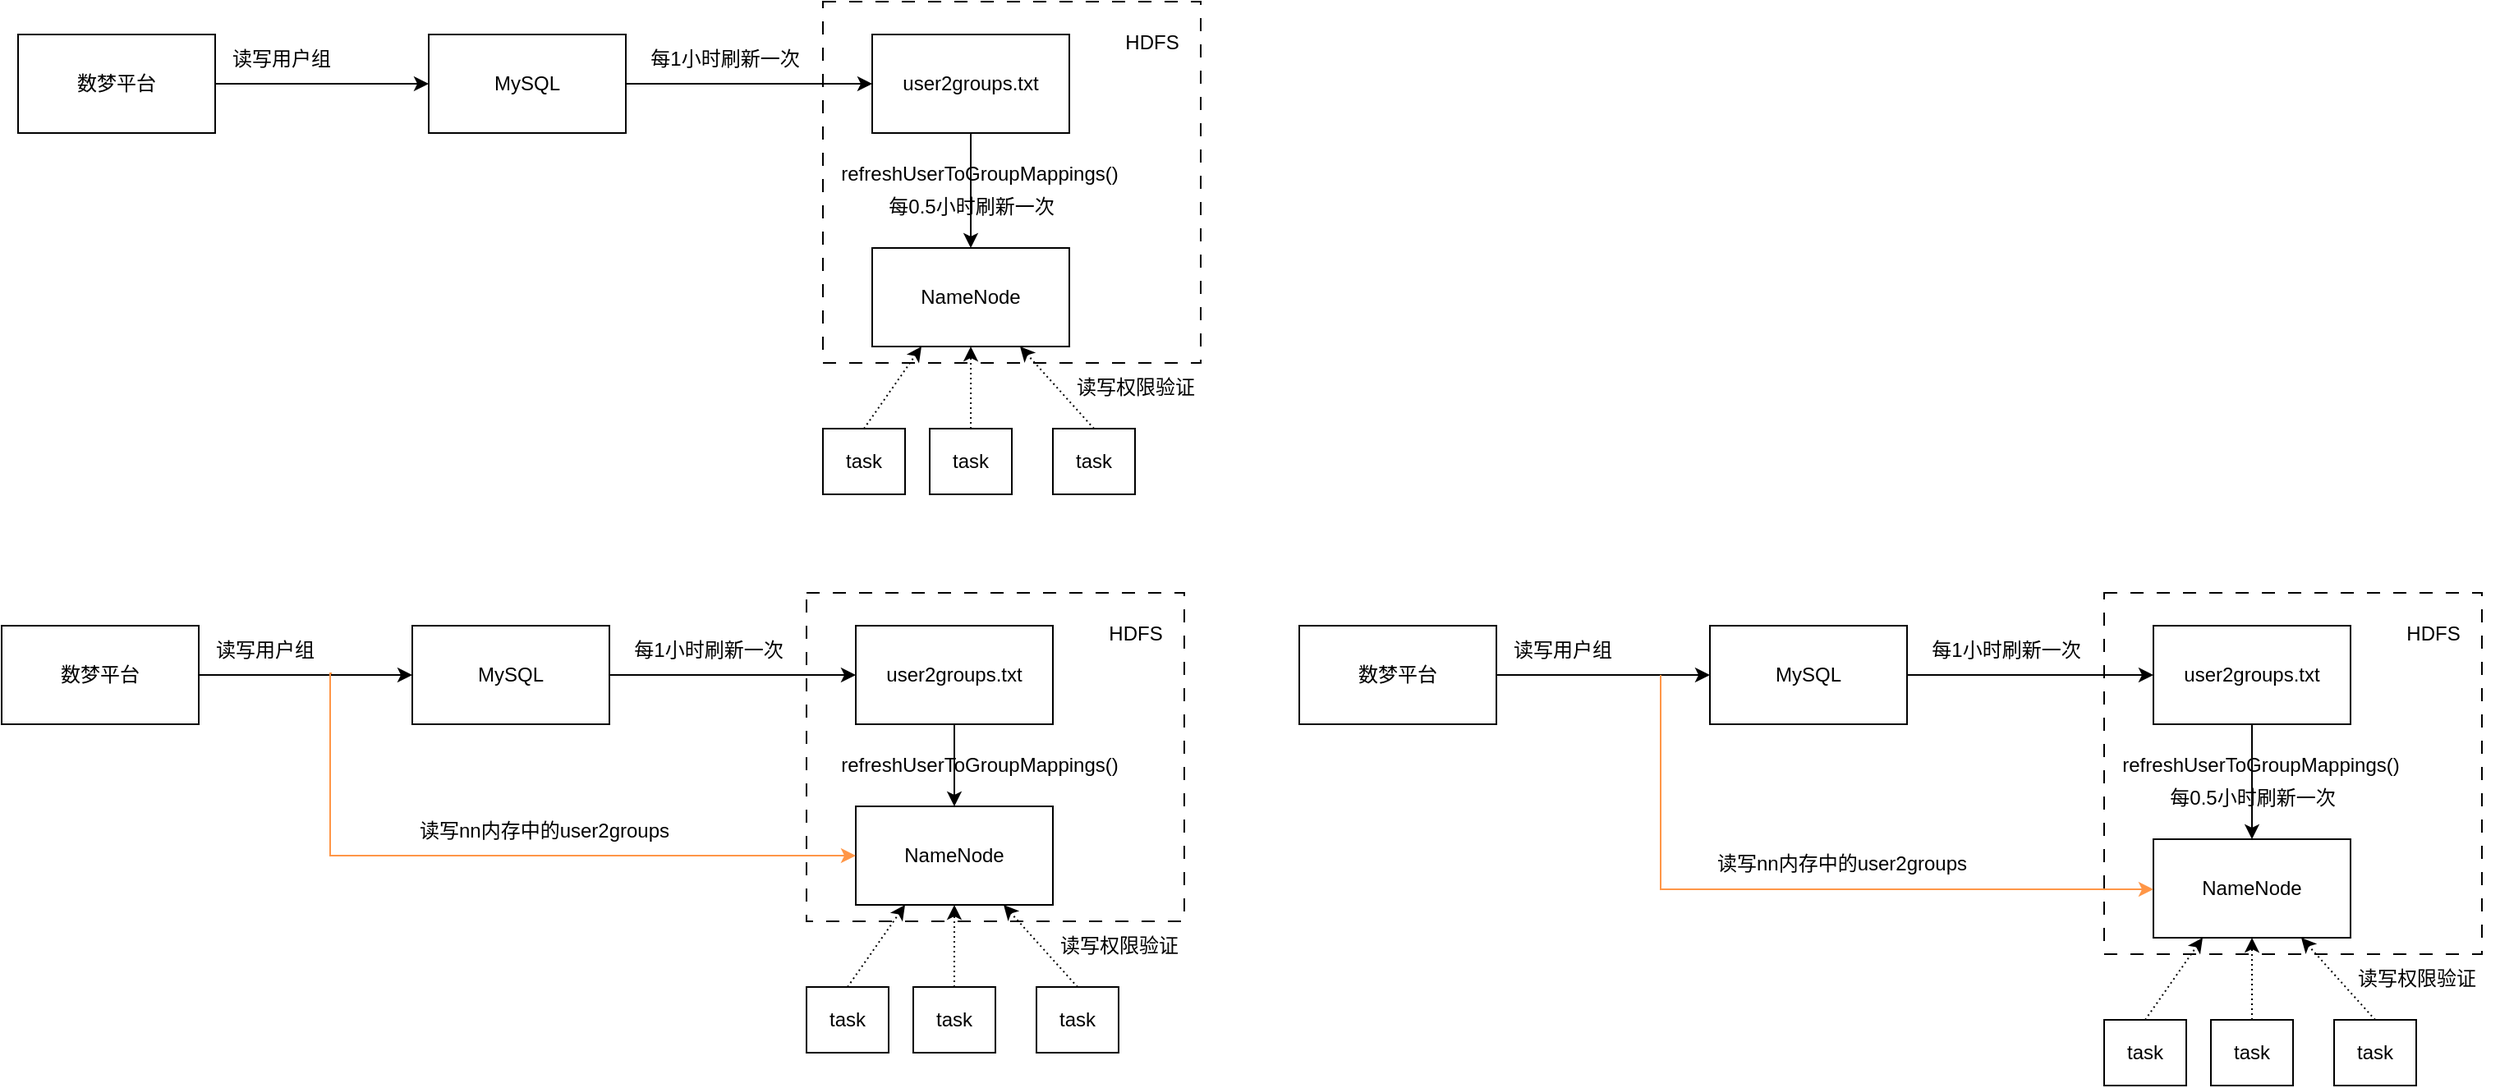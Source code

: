 <mxfile version="27.1.5">
  <diagram name="第 1 页" id="Zndd7S7p8hjrLO7gFXLt">
    <mxGraphModel dx="1418" dy="794" grid="1" gridSize="10" guides="1" tooltips="1" connect="1" arrows="1" fold="1" page="1" pageScale="1" pageWidth="827" pageHeight="1169" math="0" shadow="0">
      <root>
        <mxCell id="0" />
        <mxCell id="1" parent="0" />
        <mxCell id="mCO2VHHa_s-uEJgRqC7Z-11" value="" style="rounded=0;whiteSpace=wrap;html=1;dashed=1;dashPattern=8 8;" parent="1" vertex="1">
          <mxGeometry x="510" y="170" width="230" height="220" as="geometry" />
        </mxCell>
        <mxCell id="mCO2VHHa_s-uEJgRqC7Z-1" value="数梦平台" style="rounded=0;whiteSpace=wrap;html=1;" parent="1" vertex="1">
          <mxGeometry x="20" y="190" width="120" height="60" as="geometry" />
        </mxCell>
        <mxCell id="mCO2VHHa_s-uEJgRqC7Z-2" value="MySQL" style="rounded=0;whiteSpace=wrap;html=1;" parent="1" vertex="1">
          <mxGeometry x="270" y="190" width="120" height="60" as="geometry" />
        </mxCell>
        <mxCell id="mCO2VHHa_s-uEJgRqC7Z-3" value="user2groups.txt" style="rounded=0;whiteSpace=wrap;html=1;" parent="1" vertex="1">
          <mxGeometry x="540" y="190" width="120" height="60" as="geometry" />
        </mxCell>
        <mxCell id="mCO2VHHa_s-uEJgRqC7Z-4" value="NameNode" style="rounded=0;whiteSpace=wrap;html=1;" parent="1" vertex="1">
          <mxGeometry x="540" y="320" width="120" height="60" as="geometry" />
        </mxCell>
        <mxCell id="mCO2VHHa_s-uEJgRqC7Z-5" value="" style="endArrow=classic;html=1;rounded=0;exitX=1;exitY=0.5;exitDx=0;exitDy=0;entryX=0;entryY=0.5;entryDx=0;entryDy=0;" parent="1" source="mCO2VHHa_s-uEJgRqC7Z-1" target="mCO2VHHa_s-uEJgRqC7Z-2" edge="1">
          <mxGeometry width="50" height="50" relative="1" as="geometry">
            <mxPoint x="390" y="430" as="sourcePoint" />
            <mxPoint x="440" y="380" as="targetPoint" />
          </mxGeometry>
        </mxCell>
        <mxCell id="mCO2VHHa_s-uEJgRqC7Z-6" value="读写用户组" style="text;html=1;align=center;verticalAlign=middle;resizable=0;points=[];autosize=1;strokeColor=none;fillColor=none;" parent="1" vertex="1">
          <mxGeometry x="140" y="190" width="80" height="30" as="geometry" />
        </mxCell>
        <mxCell id="mCO2VHHa_s-uEJgRqC7Z-8" value="" style="endArrow=classic;html=1;rounded=0;exitX=1;exitY=0.5;exitDx=0;exitDy=0;" parent="1" source="mCO2VHHa_s-uEJgRqC7Z-2" target="mCO2VHHa_s-uEJgRqC7Z-3" edge="1">
          <mxGeometry width="50" height="50" relative="1" as="geometry">
            <mxPoint x="390" y="430" as="sourcePoint" />
            <mxPoint x="440" y="380" as="targetPoint" />
          </mxGeometry>
        </mxCell>
        <mxCell id="mCO2VHHa_s-uEJgRqC7Z-9" value="" style="endArrow=classic;html=1;rounded=0;exitX=0.5;exitY=1;exitDx=0;exitDy=0;" parent="1" source="mCO2VHHa_s-uEJgRqC7Z-3" target="mCO2VHHa_s-uEJgRqC7Z-4" edge="1">
          <mxGeometry width="50" height="50" relative="1" as="geometry">
            <mxPoint x="370" y="260" as="sourcePoint" />
            <mxPoint x="370" y="310" as="targetPoint" />
          </mxGeometry>
        </mxCell>
        <mxCell id="mCO2VHHa_s-uEJgRqC7Z-10" value="refreshUserToGroupMappings()" style="text;html=1;align=center;verticalAlign=middle;resizable=0;points=[];autosize=1;strokeColor=none;fillColor=none;" parent="1" vertex="1">
          <mxGeometry x="510" y="260" width="190" height="30" as="geometry" />
        </mxCell>
        <mxCell id="mCO2VHHa_s-uEJgRqC7Z-12" value="每1小时刷新一次" style="text;html=1;align=center;verticalAlign=middle;resizable=0;points=[];autosize=1;strokeColor=none;fillColor=none;" parent="1" vertex="1">
          <mxGeometry x="395" y="190" width="110" height="30" as="geometry" />
        </mxCell>
        <mxCell id="mCO2VHHa_s-uEJgRqC7Z-13" value="HDFS" style="text;html=1;align=center;verticalAlign=middle;resizable=0;points=[];autosize=1;strokeColor=none;fillColor=none;" parent="1" vertex="1">
          <mxGeometry x="680" y="180" width="60" height="30" as="geometry" />
        </mxCell>
        <mxCell id="mCO2VHHa_s-uEJgRqC7Z-22" value="读写权限验证" style="text;html=1;align=center;verticalAlign=middle;resizable=0;points=[];autosize=1;strokeColor=none;fillColor=none;" parent="1" vertex="1">
          <mxGeometry x="650" y="390" width="100" height="30" as="geometry" />
        </mxCell>
        <mxCell id="YEk1Js44NIQg5EEyhDJa-17" value="task" style="rounded=0;whiteSpace=wrap;html=1;" parent="1" vertex="1">
          <mxGeometry x="575" y="430" width="50" height="40" as="geometry" />
        </mxCell>
        <mxCell id="YEk1Js44NIQg5EEyhDJa-18" value="task" style="rounded=0;whiteSpace=wrap;html=1;" parent="1" vertex="1">
          <mxGeometry x="510" y="430" width="50" height="40" as="geometry" />
        </mxCell>
        <mxCell id="YEk1Js44NIQg5EEyhDJa-19" value="" style="endArrow=classic;html=1;rounded=0;entryX=0.25;entryY=1;entryDx=0;entryDy=0;exitX=0.5;exitY=0;exitDx=0;exitDy=0;dashed=1;dashPattern=1 2;" parent="1" source="YEk1Js44NIQg5EEyhDJa-18" edge="1">
          <mxGeometry width="50" height="50" relative="1" as="geometry">
            <mxPoint x="150" y="474.5" as="sourcePoint" />
            <mxPoint x="570" y="380" as="targetPoint" />
          </mxGeometry>
        </mxCell>
        <mxCell id="YEk1Js44NIQg5EEyhDJa-20" value="task" style="rounded=0;whiteSpace=wrap;html=1;" parent="1" vertex="1">
          <mxGeometry x="650" y="430" width="50" height="40" as="geometry" />
        </mxCell>
        <mxCell id="YEk1Js44NIQg5EEyhDJa-22" value="" style="endArrow=classic;html=1;rounded=0;entryX=0.75;entryY=1;entryDx=0;entryDy=0;exitX=0.5;exitY=0;exitDx=0;exitDy=0;dashed=1;dashPattern=1 2;" parent="1" source="YEk1Js44NIQg5EEyhDJa-20" edge="1">
          <mxGeometry width="50" height="50" relative="1" as="geometry">
            <mxPoint x="560" y="460" as="sourcePoint" />
            <mxPoint x="630" y="380" as="targetPoint" />
          </mxGeometry>
        </mxCell>
        <mxCell id="YEk1Js44NIQg5EEyhDJa-23" value="" style="endArrow=classic;html=1;rounded=0;entryX=0.5;entryY=1;entryDx=0;entryDy=0;exitX=0.5;exitY=0;exitDx=0;exitDy=0;dashed=1;dashPattern=1 2;" parent="1" source="YEk1Js44NIQg5EEyhDJa-17" edge="1">
          <mxGeometry width="50" height="50" relative="1" as="geometry">
            <mxPoint x="705" y="460" as="sourcePoint" />
            <mxPoint x="600" y="380" as="targetPoint" />
          </mxGeometry>
        </mxCell>
        <mxCell id="YEk1Js44NIQg5EEyhDJa-24" value="" style="rounded=0;whiteSpace=wrap;html=1;dashed=1;dashPattern=8 8;" parent="1" vertex="1">
          <mxGeometry x="500" y="530" width="230" height="200" as="geometry" />
        </mxCell>
        <mxCell id="YEk1Js44NIQg5EEyhDJa-25" value="数梦平台" style="rounded=0;whiteSpace=wrap;html=1;" parent="1" vertex="1">
          <mxGeometry x="10" y="550" width="120" height="60" as="geometry" />
        </mxCell>
        <mxCell id="YEk1Js44NIQg5EEyhDJa-26" value="MySQL" style="rounded=0;whiteSpace=wrap;html=1;" parent="1" vertex="1">
          <mxGeometry x="260" y="550" width="120" height="60" as="geometry" />
        </mxCell>
        <mxCell id="YEk1Js44NIQg5EEyhDJa-27" value="user2groups.txt" style="rounded=0;whiteSpace=wrap;html=1;" parent="1" vertex="1">
          <mxGeometry x="530" y="550" width="120" height="60" as="geometry" />
        </mxCell>
        <mxCell id="YEk1Js44NIQg5EEyhDJa-28" value="NameNode" style="rounded=0;whiteSpace=wrap;html=1;" parent="1" vertex="1">
          <mxGeometry x="530" y="660" width="120" height="60" as="geometry" />
        </mxCell>
        <mxCell id="YEk1Js44NIQg5EEyhDJa-29" value="" style="endArrow=classic;html=1;rounded=0;exitX=1;exitY=0.5;exitDx=0;exitDy=0;entryX=0;entryY=0.5;entryDx=0;entryDy=0;" parent="1" source="YEk1Js44NIQg5EEyhDJa-25" target="YEk1Js44NIQg5EEyhDJa-26" edge="1">
          <mxGeometry width="50" height="50" relative="1" as="geometry">
            <mxPoint x="380" y="790" as="sourcePoint" />
            <mxPoint x="430" y="740" as="targetPoint" />
          </mxGeometry>
        </mxCell>
        <mxCell id="YEk1Js44NIQg5EEyhDJa-30" value="读写用户组" style="text;html=1;align=center;verticalAlign=middle;resizable=0;points=[];autosize=1;strokeColor=none;fillColor=none;" parent="1" vertex="1">
          <mxGeometry x="130" y="550" width="80" height="30" as="geometry" />
        </mxCell>
        <mxCell id="YEk1Js44NIQg5EEyhDJa-31" value="" style="endArrow=classic;html=1;rounded=0;exitX=1;exitY=0.5;exitDx=0;exitDy=0;" parent="1" source="YEk1Js44NIQg5EEyhDJa-26" target="YEk1Js44NIQg5EEyhDJa-27" edge="1">
          <mxGeometry width="50" height="50" relative="1" as="geometry">
            <mxPoint x="380" y="790" as="sourcePoint" />
            <mxPoint x="430" y="740" as="targetPoint" />
          </mxGeometry>
        </mxCell>
        <mxCell id="YEk1Js44NIQg5EEyhDJa-32" value="" style="endArrow=classic;html=1;rounded=0;exitX=0.5;exitY=1;exitDx=0;exitDy=0;" parent="1" source="YEk1Js44NIQg5EEyhDJa-27" target="YEk1Js44NIQg5EEyhDJa-28" edge="1">
          <mxGeometry width="50" height="50" relative="1" as="geometry">
            <mxPoint x="360" y="620" as="sourcePoint" />
            <mxPoint x="360" y="670" as="targetPoint" />
          </mxGeometry>
        </mxCell>
        <mxCell id="YEk1Js44NIQg5EEyhDJa-33" value="refreshUserToGroupMappings()" style="text;html=1;align=center;verticalAlign=middle;resizable=0;points=[];autosize=1;strokeColor=none;fillColor=none;" parent="1" vertex="1">
          <mxGeometry x="510" y="620" width="190" height="30" as="geometry" />
        </mxCell>
        <mxCell id="YEk1Js44NIQg5EEyhDJa-34" value="每1小时刷新一次" style="text;html=1;align=center;verticalAlign=middle;resizable=0;points=[];autosize=1;strokeColor=none;fillColor=none;" parent="1" vertex="1">
          <mxGeometry x="385" y="550" width="110" height="30" as="geometry" />
        </mxCell>
        <mxCell id="YEk1Js44NIQg5EEyhDJa-35" value="HDFS" style="text;html=1;align=center;verticalAlign=middle;resizable=0;points=[];autosize=1;strokeColor=none;fillColor=none;" parent="1" vertex="1">
          <mxGeometry x="670" y="540" width="60" height="30" as="geometry" />
        </mxCell>
        <mxCell id="YEk1Js44NIQg5EEyhDJa-36" value="读写权限验证" style="text;html=1;align=center;verticalAlign=middle;resizable=0;points=[];autosize=1;strokeColor=none;fillColor=none;" parent="1" vertex="1">
          <mxGeometry x="640" y="730" width="100" height="30" as="geometry" />
        </mxCell>
        <mxCell id="YEk1Js44NIQg5EEyhDJa-37" value="" style="edgeStyle=segmentEdgeStyle;endArrow=classic;html=1;curved=0;rounded=0;strokeColor=#FF9647;exitX=1.013;exitY=0.967;exitDx=0;exitDy=0;exitPerimeter=0;" parent="1" source="YEk1Js44NIQg5EEyhDJa-30" edge="1">
          <mxGeometry width="50" height="50" relative="1" as="geometry">
            <mxPoint x="210" y="590" as="sourcePoint" />
            <mxPoint x="530" y="690" as="targetPoint" />
            <Array as="points">
              <mxPoint x="210" y="579" />
              <mxPoint x="210" y="690" />
            </Array>
          </mxGeometry>
        </mxCell>
        <mxCell id="YEk1Js44NIQg5EEyhDJa-38" value="读写nn内存中的user2groups" style="text;html=1;align=center;verticalAlign=middle;resizable=0;points=[];autosize=1;strokeColor=none;fillColor=none;" parent="1" vertex="1">
          <mxGeometry x="250" y="660" width="180" height="30" as="geometry" />
        </mxCell>
        <mxCell id="YEk1Js44NIQg5EEyhDJa-39" value="task" style="rounded=0;whiteSpace=wrap;html=1;" parent="1" vertex="1">
          <mxGeometry x="565" y="770" width="50" height="40" as="geometry" />
        </mxCell>
        <mxCell id="YEk1Js44NIQg5EEyhDJa-40" value="task" style="rounded=0;whiteSpace=wrap;html=1;" parent="1" vertex="1">
          <mxGeometry x="500" y="770" width="50" height="40" as="geometry" />
        </mxCell>
        <mxCell id="YEk1Js44NIQg5EEyhDJa-41" value="" style="endArrow=classic;html=1;rounded=0;entryX=0.25;entryY=1;entryDx=0;entryDy=0;exitX=0.5;exitY=0;exitDx=0;exitDy=0;dashed=1;dashPattern=1 2;" parent="1" source="YEk1Js44NIQg5EEyhDJa-40" target="YEk1Js44NIQg5EEyhDJa-28" edge="1">
          <mxGeometry width="50" height="50" relative="1" as="geometry">
            <mxPoint x="140" y="814.5" as="sourcePoint" />
            <mxPoint x="420" y="814.5" as="targetPoint" />
          </mxGeometry>
        </mxCell>
        <mxCell id="YEk1Js44NIQg5EEyhDJa-42" value="task" style="rounded=0;whiteSpace=wrap;html=1;" parent="1" vertex="1">
          <mxGeometry x="640" y="770" width="50" height="40" as="geometry" />
        </mxCell>
        <mxCell id="YEk1Js44NIQg5EEyhDJa-43" value="" style="endArrow=classic;html=1;rounded=0;entryX=0.75;entryY=1;entryDx=0;entryDy=0;exitX=0.5;exitY=0;exitDx=0;exitDy=0;dashed=1;dashPattern=1 2;" parent="1" source="YEk1Js44NIQg5EEyhDJa-42" target="YEk1Js44NIQg5EEyhDJa-28" edge="1">
          <mxGeometry width="50" height="50" relative="1" as="geometry">
            <mxPoint x="550" y="800" as="sourcePoint" />
            <mxPoint x="565" y="740" as="targetPoint" />
          </mxGeometry>
        </mxCell>
        <mxCell id="YEk1Js44NIQg5EEyhDJa-44" value="" style="endArrow=classic;html=1;rounded=0;entryX=0.5;entryY=1;entryDx=0;entryDy=0;exitX=0.5;exitY=0;exitDx=0;exitDy=0;dashed=1;dashPattern=1 2;" parent="1" source="YEk1Js44NIQg5EEyhDJa-39" target="YEk1Js44NIQg5EEyhDJa-28" edge="1">
          <mxGeometry width="50" height="50" relative="1" as="geometry">
            <mxPoint x="695" y="800" as="sourcePoint" />
            <mxPoint x="650" y="750" as="targetPoint" />
          </mxGeometry>
        </mxCell>
        <mxCell id="JaQpb5AM8EqLyA6_vQZ3-1" value="每0.5小时刷新一次" style="text;html=1;align=center;verticalAlign=middle;resizable=0;points=[];autosize=1;strokeColor=none;fillColor=none;" vertex="1" parent="1">
          <mxGeometry x="540" y="280" width="120" height="30" as="geometry" />
        </mxCell>
        <mxCell id="JaQpb5AM8EqLyA6_vQZ3-2" value="" style="rounded=0;whiteSpace=wrap;html=1;dashed=1;dashPattern=8 8;" vertex="1" parent="1">
          <mxGeometry x="1290" y="530" width="230" height="220" as="geometry" />
        </mxCell>
        <mxCell id="JaQpb5AM8EqLyA6_vQZ3-3" value="数梦平台" style="rounded=0;whiteSpace=wrap;html=1;" vertex="1" parent="1">
          <mxGeometry x="800" y="550" width="120" height="60" as="geometry" />
        </mxCell>
        <mxCell id="JaQpb5AM8EqLyA6_vQZ3-4" value="MySQL" style="rounded=0;whiteSpace=wrap;html=1;" vertex="1" parent="1">
          <mxGeometry x="1050" y="550" width="120" height="60" as="geometry" />
        </mxCell>
        <mxCell id="JaQpb5AM8EqLyA6_vQZ3-5" value="user2groups.txt" style="rounded=0;whiteSpace=wrap;html=1;" vertex="1" parent="1">
          <mxGeometry x="1320" y="550" width="120" height="60" as="geometry" />
        </mxCell>
        <mxCell id="JaQpb5AM8EqLyA6_vQZ3-6" value="NameNode" style="rounded=0;whiteSpace=wrap;html=1;" vertex="1" parent="1">
          <mxGeometry x="1320" y="680" width="120" height="60" as="geometry" />
        </mxCell>
        <mxCell id="JaQpb5AM8EqLyA6_vQZ3-7" value="" style="endArrow=classic;html=1;rounded=0;exitX=1;exitY=0.5;exitDx=0;exitDy=0;entryX=0;entryY=0.5;entryDx=0;entryDy=0;" edge="1" parent="1" source="JaQpb5AM8EqLyA6_vQZ3-3" target="JaQpb5AM8EqLyA6_vQZ3-4">
          <mxGeometry width="50" height="50" relative="1" as="geometry">
            <mxPoint x="1170" y="790" as="sourcePoint" />
            <mxPoint x="1220" y="740" as="targetPoint" />
          </mxGeometry>
        </mxCell>
        <mxCell id="JaQpb5AM8EqLyA6_vQZ3-8" value="读写用户组" style="text;html=1;align=center;verticalAlign=middle;resizable=0;points=[];autosize=1;strokeColor=none;fillColor=none;" vertex="1" parent="1">
          <mxGeometry x="920" y="550" width="80" height="30" as="geometry" />
        </mxCell>
        <mxCell id="JaQpb5AM8EqLyA6_vQZ3-9" value="" style="endArrow=classic;html=1;rounded=0;exitX=1;exitY=0.5;exitDx=0;exitDy=0;" edge="1" parent="1" source="JaQpb5AM8EqLyA6_vQZ3-4" target="JaQpb5AM8EqLyA6_vQZ3-5">
          <mxGeometry width="50" height="50" relative="1" as="geometry">
            <mxPoint x="1170" y="790" as="sourcePoint" />
            <mxPoint x="1220" y="740" as="targetPoint" />
          </mxGeometry>
        </mxCell>
        <mxCell id="JaQpb5AM8EqLyA6_vQZ3-10" value="" style="endArrow=classic;html=1;rounded=0;exitX=0.5;exitY=1;exitDx=0;exitDy=0;" edge="1" parent="1" source="JaQpb5AM8EqLyA6_vQZ3-5" target="JaQpb5AM8EqLyA6_vQZ3-6">
          <mxGeometry width="50" height="50" relative="1" as="geometry">
            <mxPoint x="1150" y="620" as="sourcePoint" />
            <mxPoint x="1150" y="670" as="targetPoint" />
          </mxGeometry>
        </mxCell>
        <mxCell id="JaQpb5AM8EqLyA6_vQZ3-11" value="refreshUserToGroupMappings()" style="text;html=1;align=center;verticalAlign=middle;resizable=0;points=[];autosize=1;strokeColor=none;fillColor=none;" vertex="1" parent="1">
          <mxGeometry x="1290" y="620" width="190" height="30" as="geometry" />
        </mxCell>
        <mxCell id="JaQpb5AM8EqLyA6_vQZ3-12" value="每1小时刷新一次" style="text;html=1;align=center;verticalAlign=middle;resizable=0;points=[];autosize=1;strokeColor=none;fillColor=none;" vertex="1" parent="1">
          <mxGeometry x="1175" y="550" width="110" height="30" as="geometry" />
        </mxCell>
        <mxCell id="JaQpb5AM8EqLyA6_vQZ3-13" value="HDFS" style="text;html=1;align=center;verticalAlign=middle;resizable=0;points=[];autosize=1;strokeColor=none;fillColor=none;" vertex="1" parent="1">
          <mxGeometry x="1460" y="540" width="60" height="30" as="geometry" />
        </mxCell>
        <mxCell id="JaQpb5AM8EqLyA6_vQZ3-14" value="读写权限验证" style="text;html=1;align=center;verticalAlign=middle;resizable=0;points=[];autosize=1;strokeColor=none;fillColor=none;" vertex="1" parent="1">
          <mxGeometry x="1430" y="750" width="100" height="30" as="geometry" />
        </mxCell>
        <mxCell id="JaQpb5AM8EqLyA6_vQZ3-15" value="task" style="rounded=0;whiteSpace=wrap;html=1;" vertex="1" parent="1">
          <mxGeometry x="1355" y="790" width="50" height="40" as="geometry" />
        </mxCell>
        <mxCell id="JaQpb5AM8EqLyA6_vQZ3-16" value="task" style="rounded=0;whiteSpace=wrap;html=1;" vertex="1" parent="1">
          <mxGeometry x="1290" y="790" width="50" height="40" as="geometry" />
        </mxCell>
        <mxCell id="JaQpb5AM8EqLyA6_vQZ3-17" value="" style="endArrow=classic;html=1;rounded=0;entryX=0.25;entryY=1;entryDx=0;entryDy=0;exitX=0.5;exitY=0;exitDx=0;exitDy=0;dashed=1;dashPattern=1 2;" edge="1" parent="1" source="JaQpb5AM8EqLyA6_vQZ3-16">
          <mxGeometry width="50" height="50" relative="1" as="geometry">
            <mxPoint x="930" y="834.5" as="sourcePoint" />
            <mxPoint x="1350" y="740" as="targetPoint" />
          </mxGeometry>
        </mxCell>
        <mxCell id="JaQpb5AM8EqLyA6_vQZ3-18" value="task" style="rounded=0;whiteSpace=wrap;html=1;" vertex="1" parent="1">
          <mxGeometry x="1430" y="790" width="50" height="40" as="geometry" />
        </mxCell>
        <mxCell id="JaQpb5AM8EqLyA6_vQZ3-19" value="" style="endArrow=classic;html=1;rounded=0;entryX=0.75;entryY=1;entryDx=0;entryDy=0;exitX=0.5;exitY=0;exitDx=0;exitDy=0;dashed=1;dashPattern=1 2;" edge="1" parent="1" source="JaQpb5AM8EqLyA6_vQZ3-18">
          <mxGeometry width="50" height="50" relative="1" as="geometry">
            <mxPoint x="1340" y="820" as="sourcePoint" />
            <mxPoint x="1410" y="740" as="targetPoint" />
          </mxGeometry>
        </mxCell>
        <mxCell id="JaQpb5AM8EqLyA6_vQZ3-20" value="" style="endArrow=classic;html=1;rounded=0;entryX=0.5;entryY=1;entryDx=0;entryDy=0;exitX=0.5;exitY=0;exitDx=0;exitDy=0;dashed=1;dashPattern=1 2;" edge="1" parent="1" source="JaQpb5AM8EqLyA6_vQZ3-15">
          <mxGeometry width="50" height="50" relative="1" as="geometry">
            <mxPoint x="1485" y="820" as="sourcePoint" />
            <mxPoint x="1380" y="740" as="targetPoint" />
          </mxGeometry>
        </mxCell>
        <mxCell id="JaQpb5AM8EqLyA6_vQZ3-21" value="每0.5小时刷新一次" style="text;html=1;align=center;verticalAlign=middle;resizable=0;points=[];autosize=1;strokeColor=none;fillColor=none;" vertex="1" parent="1">
          <mxGeometry x="1320" y="640" width="120" height="30" as="geometry" />
        </mxCell>
        <mxCell id="JaQpb5AM8EqLyA6_vQZ3-22" value="" style="edgeStyle=segmentEdgeStyle;endArrow=classic;html=1;curved=0;rounded=0;strokeColor=#FF9647;" edge="1" parent="1">
          <mxGeometry width="50" height="50" relative="1" as="geometry">
            <mxPoint x="1020" y="580" as="sourcePoint" />
            <mxPoint x="1320" y="710.5" as="targetPoint" />
            <Array as="points">
              <mxPoint x="1020" y="600" />
              <mxPoint x="1020" y="711" />
            </Array>
          </mxGeometry>
        </mxCell>
        <mxCell id="JaQpb5AM8EqLyA6_vQZ3-23" value="读写nn内存中的user2groups" style="text;html=1;align=center;verticalAlign=middle;resizable=0;points=[];autosize=1;strokeColor=none;fillColor=none;" vertex="1" parent="1">
          <mxGeometry x="1040" y="680" width="180" height="30" as="geometry" />
        </mxCell>
      </root>
    </mxGraphModel>
  </diagram>
</mxfile>
